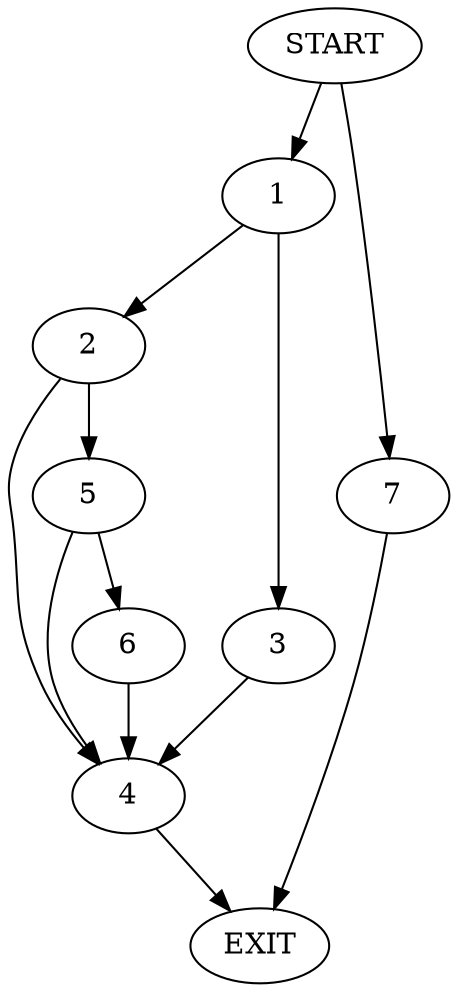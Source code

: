 digraph {
0 [label="START"]
8 [label="EXIT"]
0 -> 1
1 -> 2
1 -> 3
2 -> 4
2 -> 5
3 -> 4
4 -> 8
5 -> 4
5 -> 6
6 -> 4
0 -> 7
7 -> 8
}
